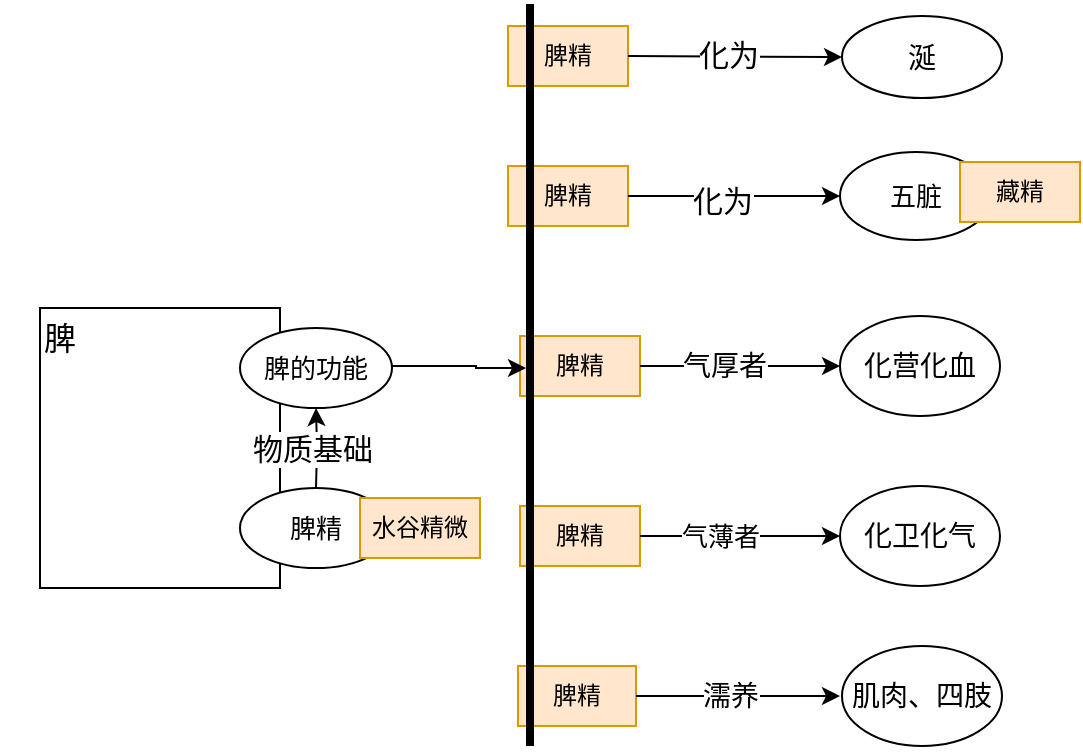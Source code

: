 <mxfile version="23.0.1" type="github">
  <diagram name="第 1 页" id="FHnEtHlPCikIFntmFjx9">
    <mxGraphModel dx="1050" dy="557" grid="1" gridSize="10" guides="1" tooltips="1" connect="1" arrows="1" fold="1" page="1" pageScale="1" pageWidth="827" pageHeight="1169" math="0" shadow="0">
      <root>
        <mxCell id="0" />
        <mxCell id="1" parent="0" />
        <mxCell id="k00a9VnEO8OqxWAt4sLT-65" value="脾精" style="text;html=1;strokeColor=#d79b00;fillColor=#ffe6cc;align=center;verticalAlign=middle;whiteSpace=wrap;rounded=0;" vertex="1" parent="1">
          <mxGeometry x="389" y="390" width="59" height="30" as="geometry" />
        </mxCell>
        <mxCell id="k00a9VnEO8OqxWAt4sLT-61" value="脾精" style="text;html=1;strokeColor=#d79b00;fillColor=#ffe6cc;align=center;verticalAlign=middle;whiteSpace=wrap;rounded=0;" vertex="1" parent="1">
          <mxGeometry x="390" y="310" width="60" height="30" as="geometry" />
        </mxCell>
        <mxCell id="k00a9VnEO8OqxWAt4sLT-51" value="脾精" style="text;html=1;strokeColor=#d79b00;fillColor=#ffe6cc;align=center;verticalAlign=middle;whiteSpace=wrap;rounded=0;" vertex="1" parent="1">
          <mxGeometry x="384" y="70" width="60" height="30" as="geometry" />
        </mxCell>
        <mxCell id="k00a9VnEO8OqxWAt4sLT-54" value="脾精" style="text;html=1;strokeColor=#d79b00;fillColor=#ffe6cc;align=center;verticalAlign=middle;whiteSpace=wrap;rounded=0;" vertex="1" parent="1">
          <mxGeometry x="384" y="140" width="60" height="30" as="geometry" />
        </mxCell>
        <mxCell id="k00a9VnEO8OqxWAt4sLT-57" value="脾精" style="text;html=1;strokeColor=#d79b00;fillColor=#ffe6cc;align=center;verticalAlign=middle;whiteSpace=wrap;rounded=0;" vertex="1" parent="1">
          <mxGeometry x="390" y="225" width="60" height="30" as="geometry" />
        </mxCell>
        <mxCell id="k00a9VnEO8OqxWAt4sLT-9" value="" style="rounded=0;whiteSpace=wrap;html=1;" vertex="1" parent="1">
          <mxGeometry x="150" y="211" width="120" height="140" as="geometry" />
        </mxCell>
        <mxCell id="k00a9VnEO8OqxWAt4sLT-10" value="脾" style="text;html=1;strokeColor=none;fillColor=none;align=center;verticalAlign=middle;whiteSpace=wrap;rounded=0;fontSize=16;" vertex="1" parent="1">
          <mxGeometry x="130" y="211" width="60" height="30" as="geometry" />
        </mxCell>
        <mxCell id="k00a9VnEO8OqxWAt4sLT-13" style="edgeStyle=orthogonalEdgeStyle;rounded=0;orthogonalLoop=1;jettySize=auto;html=1;exitX=0.5;exitY=0;exitDx=0;exitDy=0;entryX=0.5;entryY=1;entryDx=0;entryDy=0;" edge="1" parent="1" target="k00a9VnEO8OqxWAt4sLT-2">
          <mxGeometry relative="1" as="geometry">
            <mxPoint x="288" y="301" as="sourcePoint" />
          </mxGeometry>
        </mxCell>
        <mxCell id="k00a9VnEO8OqxWAt4sLT-14" value="物质基础" style="edgeLabel;html=1;align=center;verticalAlign=middle;resizable=0;points=[];fontSize=15;" vertex="1" connectable="0" parent="k00a9VnEO8OqxWAt4sLT-13">
          <mxGeometry y="2" relative="1" as="geometry">
            <mxPoint as="offset" />
          </mxGeometry>
        </mxCell>
        <mxCell id="k00a9VnEO8OqxWAt4sLT-15" value="" style="group" vertex="1" connectable="0" parent="1">
          <mxGeometry x="250" y="301" width="120" height="40" as="geometry" />
        </mxCell>
        <mxCell id="k00a9VnEO8OqxWAt4sLT-16" value="脾精" style="ellipse;whiteSpace=wrap;html=1;fontSize=13;" vertex="1" parent="k00a9VnEO8OqxWAt4sLT-15">
          <mxGeometry width="76" height="40" as="geometry" />
        </mxCell>
        <mxCell id="k00a9VnEO8OqxWAt4sLT-17" value="" style="endArrow=classic;html=1;rounded=0;exitX=1;exitY=0.5;exitDx=0;exitDy=0;" edge="1" parent="k00a9VnEO8OqxWAt4sLT-15" source="k00a9VnEO8OqxWAt4sLT-16" target="k00a9VnEO8OqxWAt4sLT-18">
          <mxGeometry width="50" height="50" relative="1" as="geometry">
            <mxPoint x="127" y="21" as="sourcePoint" />
            <mxPoint x="272" y="20" as="targetPoint" />
          </mxGeometry>
        </mxCell>
        <mxCell id="k00a9VnEO8OqxWAt4sLT-18" value="水谷精微" style="text;html=1;strokeColor=#d79b00;fillColor=#ffe6cc;align=center;verticalAlign=middle;whiteSpace=wrap;rounded=0;" vertex="1" parent="k00a9VnEO8OqxWAt4sLT-15">
          <mxGeometry x="60" y="5" width="60" height="30" as="geometry" />
        </mxCell>
        <mxCell id="k00a9VnEO8OqxWAt4sLT-43" style="edgeStyle=orthogonalEdgeStyle;rounded=0;orthogonalLoop=1;jettySize=auto;html=1;exitX=1;exitY=0.5;exitDx=0;exitDy=0;" edge="1" parent="1" source="k00a9VnEO8OqxWAt4sLT-2" target="k00a9VnEO8OqxWAt4sLT-50">
          <mxGeometry relative="1" as="geometry">
            <mxPoint x="384" y="240" as="targetPoint" />
            <Array as="points">
              <mxPoint x="368" y="240" />
              <mxPoint x="368" y="241" />
            </Array>
          </mxGeometry>
        </mxCell>
        <mxCell id="k00a9VnEO8OqxWAt4sLT-2" value="脾的功能" style="ellipse;whiteSpace=wrap;html=1;fontSize=13;" vertex="1" parent="1">
          <mxGeometry x="250" y="221" width="76" height="40" as="geometry" />
        </mxCell>
        <mxCell id="k00a9VnEO8OqxWAt4sLT-21" value="五脏" style="ellipse;whiteSpace=wrap;html=1;fontSize=13;" vertex="1" parent="1">
          <mxGeometry x="550" y="133" width="76" height="44" as="geometry" />
        </mxCell>
        <mxCell id="k00a9VnEO8OqxWAt4sLT-26" value="藏精" style="text;html=1;strokeColor=#d79b00;fillColor=#ffe6cc;align=center;verticalAlign=middle;whiteSpace=wrap;rounded=0;" vertex="1" parent="1">
          <mxGeometry x="610" y="138" width="60" height="30" as="geometry" />
        </mxCell>
        <mxCell id="k00a9VnEO8OqxWAt4sLT-27" value="化营化血" style="ellipse;whiteSpace=wrap;html=1;fontSize=14;" vertex="1" parent="1">
          <mxGeometry x="550" y="215" width="80" height="50" as="geometry" />
        </mxCell>
        <mxCell id="k00a9VnEO8OqxWAt4sLT-28" value="化卫化气" style="ellipse;whiteSpace=wrap;html=1;fontSize=14;" vertex="1" parent="1">
          <mxGeometry x="550" y="300" width="80" height="50" as="geometry" />
        </mxCell>
        <mxCell id="k00a9VnEO8OqxWAt4sLT-33" value="涎" style="ellipse;whiteSpace=wrap;html=1;fontSize=14;" vertex="1" parent="1">
          <mxGeometry x="551" y="65" width="80" height="41" as="geometry" />
        </mxCell>
        <mxCell id="k00a9VnEO8OqxWAt4sLT-50" value="" style="line;strokeWidth=4;direction=south;html=1;perimeter=backbonePerimeter;points=[];outlineConnect=0;" vertex="1" parent="1">
          <mxGeometry x="390" y="59" width="10" height="371" as="geometry" />
        </mxCell>
        <mxCell id="k00a9VnEO8OqxWAt4sLT-52" value="" style="endArrow=classic;html=1;rounded=0;entryX=0;entryY=0.5;entryDx=0;entryDy=0;exitX=1;exitY=0.5;exitDx=0;exitDy=0;" edge="1" parent="1" source="k00a9VnEO8OqxWAt4sLT-51" target="k00a9VnEO8OqxWAt4sLT-33">
          <mxGeometry width="50" height="50" relative="1" as="geometry">
            <mxPoint x="440" y="80" as="sourcePoint" />
            <mxPoint x="490" y="30" as="targetPoint" />
          </mxGeometry>
        </mxCell>
        <mxCell id="k00a9VnEO8OqxWAt4sLT-53" value="化为" style="edgeLabel;html=1;align=center;verticalAlign=middle;resizable=0;points=[];fontSize=15;" vertex="1" connectable="0" parent="k00a9VnEO8OqxWAt4sLT-52">
          <mxGeometry x="-0.067" y="1" relative="1" as="geometry">
            <mxPoint as="offset" />
          </mxGeometry>
        </mxCell>
        <mxCell id="k00a9VnEO8OqxWAt4sLT-55" style="edgeStyle=orthogonalEdgeStyle;rounded=0;orthogonalLoop=1;jettySize=auto;html=1;exitX=1;exitY=0.5;exitDx=0;exitDy=0;entryX=0;entryY=0.5;entryDx=0;entryDy=0;" edge="1" parent="1" source="k00a9VnEO8OqxWAt4sLT-54" target="k00a9VnEO8OqxWAt4sLT-21">
          <mxGeometry relative="1" as="geometry" />
        </mxCell>
        <mxCell id="k00a9VnEO8OqxWAt4sLT-56" value="化为" style="edgeLabel;html=1;align=center;verticalAlign=middle;resizable=0;points=[];fontSize=15;" vertex="1" connectable="0" parent="k00a9VnEO8OqxWAt4sLT-55">
          <mxGeometry x="-0.117" y="-2" relative="1" as="geometry">
            <mxPoint as="offset" />
          </mxGeometry>
        </mxCell>
        <mxCell id="k00a9VnEO8OqxWAt4sLT-58" style="edgeStyle=orthogonalEdgeStyle;rounded=0;orthogonalLoop=1;jettySize=auto;html=1;exitX=1;exitY=0.5;exitDx=0;exitDy=0;entryX=0;entryY=0.5;entryDx=0;entryDy=0;" edge="1" parent="1" source="k00a9VnEO8OqxWAt4sLT-57" target="k00a9VnEO8OqxWAt4sLT-27">
          <mxGeometry relative="1" as="geometry" />
        </mxCell>
        <mxCell id="k00a9VnEO8OqxWAt4sLT-59" value="气厚者" style="edgeLabel;html=1;align=center;verticalAlign=middle;resizable=0;points=[];fontSize=14;" vertex="1" connectable="0" parent="k00a9VnEO8OqxWAt4sLT-58">
          <mxGeometry x="-0.164" relative="1" as="geometry">
            <mxPoint as="offset" />
          </mxGeometry>
        </mxCell>
        <mxCell id="k00a9VnEO8OqxWAt4sLT-62" style="edgeStyle=orthogonalEdgeStyle;rounded=0;orthogonalLoop=1;jettySize=auto;html=1;exitX=1;exitY=0.5;exitDx=0;exitDy=0;" edge="1" parent="1" source="k00a9VnEO8OqxWAt4sLT-61" target="k00a9VnEO8OqxWAt4sLT-28">
          <mxGeometry relative="1" as="geometry" />
        </mxCell>
        <mxCell id="k00a9VnEO8OqxWAt4sLT-63" value="气薄者" style="edgeLabel;html=1;align=center;verticalAlign=middle;resizable=0;points=[];fontSize=13;" vertex="1" connectable="0" parent="k00a9VnEO8OqxWAt4sLT-62">
          <mxGeometry x="-0.344" relative="1" as="geometry">
            <mxPoint x="7" as="offset" />
          </mxGeometry>
        </mxCell>
        <mxCell id="k00a9VnEO8OqxWAt4sLT-64" value="肌肉、四肢" style="ellipse;whiteSpace=wrap;html=1;fontSize=14;" vertex="1" parent="1">
          <mxGeometry x="551" y="380" width="80" height="50" as="geometry" />
        </mxCell>
        <mxCell id="k00a9VnEO8OqxWAt4sLT-66" style="edgeStyle=orthogonalEdgeStyle;rounded=0;orthogonalLoop=1;jettySize=auto;html=1;exitX=1;exitY=0.5;exitDx=0;exitDy=0;" edge="1" parent="1" source="k00a9VnEO8OqxWAt4sLT-65">
          <mxGeometry relative="1" as="geometry">
            <mxPoint x="550" y="405" as="targetPoint" />
          </mxGeometry>
        </mxCell>
        <mxCell id="k00a9VnEO8OqxWAt4sLT-67" value="濡养" style="edgeLabel;html=1;align=center;verticalAlign=middle;resizable=0;points=[];fontSize=14;" vertex="1" connectable="0" parent="k00a9VnEO8OqxWAt4sLT-66">
          <mxGeometry x="-0.087" relative="1" as="geometry">
            <mxPoint as="offset" />
          </mxGeometry>
        </mxCell>
      </root>
    </mxGraphModel>
  </diagram>
</mxfile>
